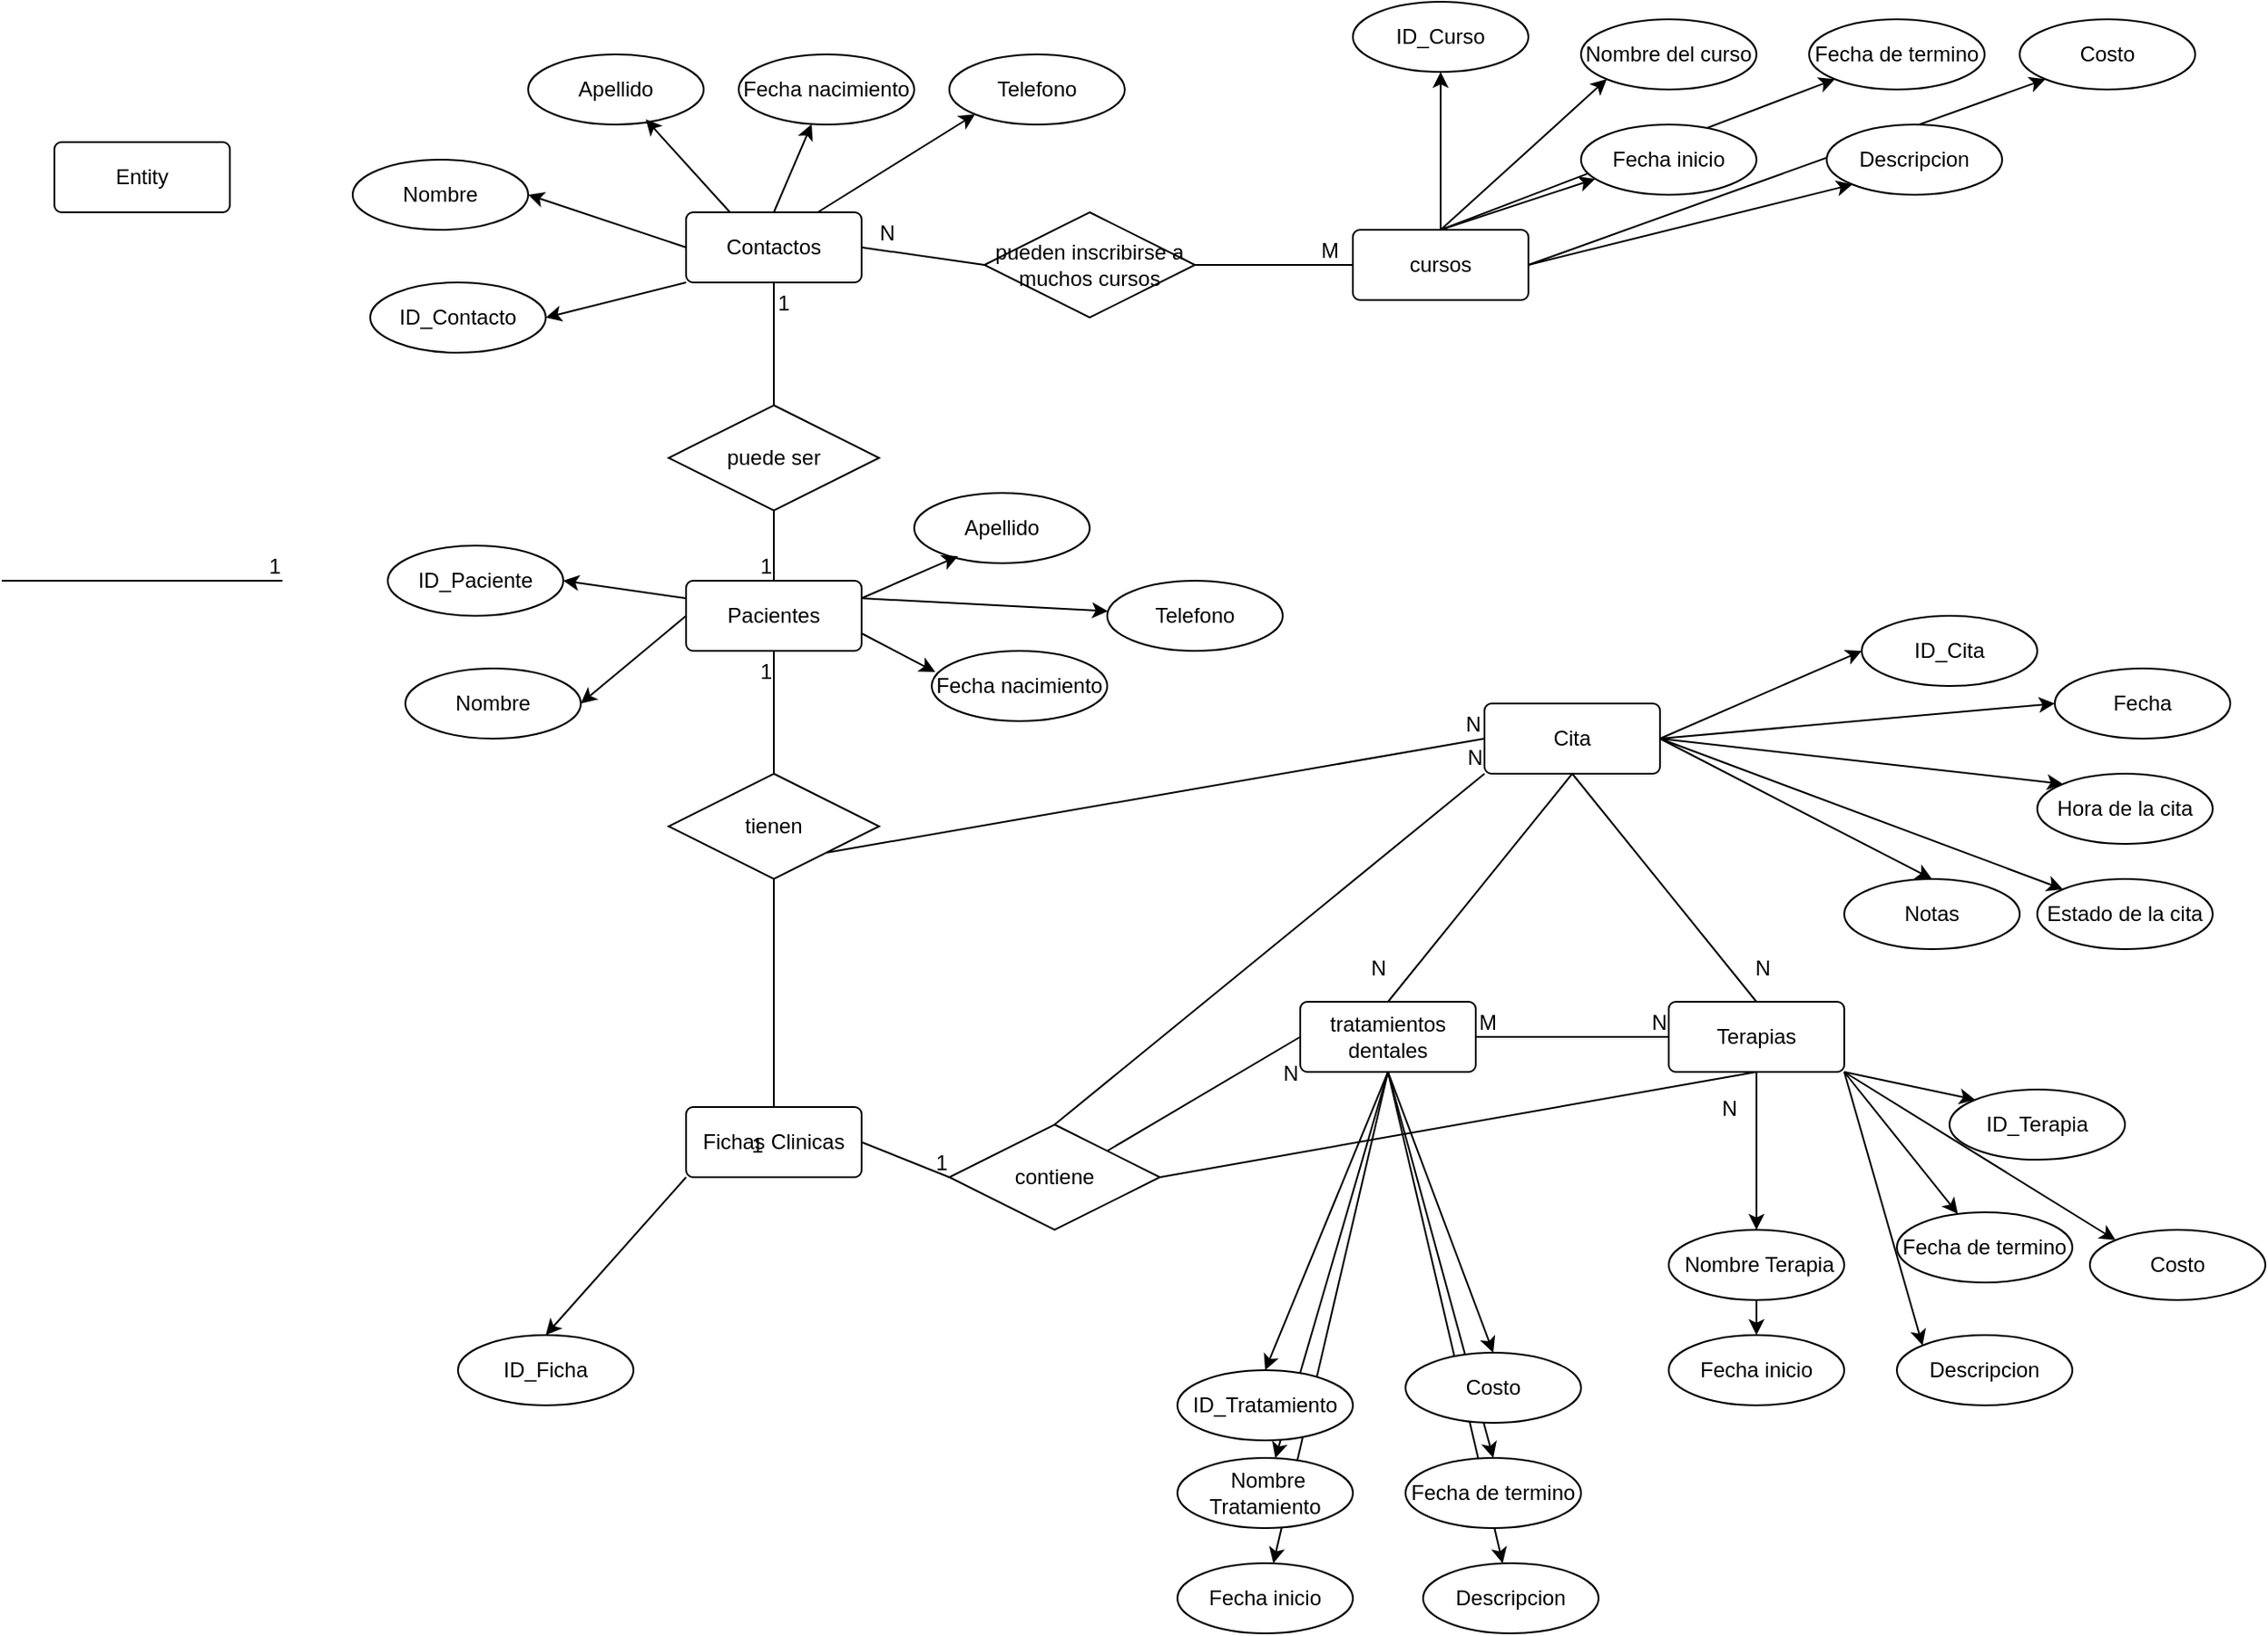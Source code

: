 <mxfile version="22.0.8" type="github">
  <diagram id="R2lEEEUBdFMjLlhIrx00" name="Page-1">
    <mxGraphModel dx="1141" dy="1843" grid="1" gridSize="10" guides="1" tooltips="1" connect="1" arrows="1" fold="1" page="1" pageScale="1" pageWidth="850" pageHeight="1100" math="0" shadow="0" extFonts="Permanent Marker^https://fonts.googleapis.com/css?family=Permanent+Marker">
      <root>
        <mxCell id="0" />
        <mxCell id="1" parent="0" />
        <mxCell id="35R6CT5CnZT7DFBrWVwO-1" value="Entity" style="rounded=1;arcSize=10;whiteSpace=wrap;html=1;align=center;" vertex="1" parent="1">
          <mxGeometry x="360" y="30" width="100" height="40" as="geometry" />
        </mxCell>
        <mxCell id="35R6CT5CnZT7DFBrWVwO-2" value="ID_Ficha" style="ellipse;whiteSpace=wrap;html=1;align=center;" vertex="1" parent="1">
          <mxGeometry x="590" y="710" width="100" height="40" as="geometry" />
        </mxCell>
        <mxCell id="35R6CT5CnZT7DFBrWVwO-3" value="tienen" style="shape=rhombus;perimeter=rhombusPerimeter;whiteSpace=wrap;html=1;align=center;" vertex="1" parent="1">
          <mxGeometry x="710" y="390" width="120" height="60" as="geometry" />
        </mxCell>
        <mxCell id="35R6CT5CnZT7DFBrWVwO-4" value="" style="endArrow=none;html=1;rounded=0;exitX=0.5;exitY=1;exitDx=0;exitDy=0;entryX=0.5;entryY=0;entryDx=0;entryDy=0;" edge="1" parent="1" source="35R6CT5CnZT7DFBrWVwO-36" target="35R6CT5CnZT7DFBrWVwO-12">
          <mxGeometry relative="1" as="geometry">
            <mxPoint x="360" y="219" as="sourcePoint" />
            <mxPoint x="520" y="219" as="targetPoint" />
          </mxGeometry>
        </mxCell>
        <mxCell id="35R6CT5CnZT7DFBrWVwO-5" value="1" style="resizable=0;html=1;whiteSpace=wrap;align=right;verticalAlign=bottom;" connectable="0" vertex="1" parent="35R6CT5CnZT7DFBrWVwO-4">
          <mxGeometry x="1" relative="1" as="geometry" />
        </mxCell>
        <mxCell id="35R6CT5CnZT7DFBrWVwO-34" style="edgeStyle=none;rounded=0;orthogonalLoop=1;jettySize=auto;html=1;exitX=0;exitY=1;exitDx=0;exitDy=0;entryX=0.5;entryY=0;entryDx=0;entryDy=0;" edge="1" parent="1" source="35R6CT5CnZT7DFBrWVwO-11" target="35R6CT5CnZT7DFBrWVwO-2">
          <mxGeometry relative="1" as="geometry" />
        </mxCell>
        <mxCell id="35R6CT5CnZT7DFBrWVwO-11" value="Fichas Clinicas" style="rounded=1;arcSize=10;whiteSpace=wrap;html=1;align=center;" vertex="1" parent="1">
          <mxGeometry x="720" y="580" width="100" height="40" as="geometry" />
        </mxCell>
        <mxCell id="35R6CT5CnZT7DFBrWVwO-157" style="edgeStyle=none;rounded=0;orthogonalLoop=1;jettySize=auto;html=1;exitX=1;exitY=0.25;exitDx=0;exitDy=0;" edge="1" parent="1" source="35R6CT5CnZT7DFBrWVwO-12" target="35R6CT5CnZT7DFBrWVwO-153">
          <mxGeometry relative="1" as="geometry" />
        </mxCell>
        <mxCell id="35R6CT5CnZT7DFBrWVwO-159" style="edgeStyle=none;rounded=0;orthogonalLoop=1;jettySize=auto;html=1;exitX=0;exitY=0.5;exitDx=0;exitDy=0;entryX=1;entryY=0.5;entryDx=0;entryDy=0;" edge="1" parent="1" source="35R6CT5CnZT7DFBrWVwO-12" target="35R6CT5CnZT7DFBrWVwO-158">
          <mxGeometry relative="1" as="geometry" />
        </mxCell>
        <mxCell id="35R6CT5CnZT7DFBrWVwO-160" style="edgeStyle=none;rounded=0;orthogonalLoop=1;jettySize=auto;html=1;exitX=0;exitY=0.25;exitDx=0;exitDy=0;entryX=1;entryY=0.5;entryDx=0;entryDy=0;" edge="1" parent="1" source="35R6CT5CnZT7DFBrWVwO-12" target="35R6CT5CnZT7DFBrWVwO-149">
          <mxGeometry relative="1" as="geometry" />
        </mxCell>
        <mxCell id="35R6CT5CnZT7DFBrWVwO-12" value="Pacientes" style="rounded=1;arcSize=10;whiteSpace=wrap;html=1;align=center;" vertex="1" parent="1">
          <mxGeometry x="720" y="280" width="100" height="40" as="geometry" />
        </mxCell>
        <mxCell id="35R6CT5CnZT7DFBrWVwO-136" style="edgeStyle=none;rounded=0;orthogonalLoop=1;jettySize=auto;html=1;exitX=0.5;exitY=1;exitDx=0;exitDy=0;" edge="1" parent="1" source="35R6CT5CnZT7DFBrWVwO-13" target="35R6CT5CnZT7DFBrWVwO-96">
          <mxGeometry relative="1" as="geometry" />
        </mxCell>
        <mxCell id="35R6CT5CnZT7DFBrWVwO-137" style="edgeStyle=none;rounded=0;orthogonalLoop=1;jettySize=auto;html=1;exitX=0.5;exitY=1;exitDx=0;exitDy=0;" edge="1" parent="1" source="35R6CT5CnZT7DFBrWVwO-13" target="35R6CT5CnZT7DFBrWVwO-97">
          <mxGeometry relative="1" as="geometry" />
        </mxCell>
        <mxCell id="35R6CT5CnZT7DFBrWVwO-138" style="edgeStyle=none;rounded=0;orthogonalLoop=1;jettySize=auto;html=1;exitX=1;exitY=1;exitDx=0;exitDy=0;entryX=0;entryY=0;entryDx=0;entryDy=0;" edge="1" parent="1" source="35R6CT5CnZT7DFBrWVwO-13" target="35R6CT5CnZT7DFBrWVwO-86">
          <mxGeometry relative="1" as="geometry" />
        </mxCell>
        <mxCell id="35R6CT5CnZT7DFBrWVwO-139" style="edgeStyle=none;rounded=0;orthogonalLoop=1;jettySize=auto;html=1;exitX=1;exitY=1;exitDx=0;exitDy=0;" edge="1" parent="1" source="35R6CT5CnZT7DFBrWVwO-13" target="35R6CT5CnZT7DFBrWVwO-93">
          <mxGeometry relative="1" as="geometry" />
        </mxCell>
        <mxCell id="35R6CT5CnZT7DFBrWVwO-140" style="edgeStyle=none;rounded=0;orthogonalLoop=1;jettySize=auto;html=1;exitX=1;exitY=1;exitDx=0;exitDy=0;entryX=0;entryY=0;entryDx=0;entryDy=0;" edge="1" parent="1" source="35R6CT5CnZT7DFBrWVwO-13" target="35R6CT5CnZT7DFBrWVwO-95">
          <mxGeometry relative="1" as="geometry" />
        </mxCell>
        <mxCell id="35R6CT5CnZT7DFBrWVwO-13" value="Terapias" style="rounded=1;arcSize=10;whiteSpace=wrap;html=1;align=center;" vertex="1" parent="1">
          <mxGeometry x="1280" y="520" width="100" height="40" as="geometry" />
        </mxCell>
        <mxCell id="35R6CT5CnZT7DFBrWVwO-79" style="edgeStyle=none;rounded=0;orthogonalLoop=1;jettySize=auto;html=1;exitX=0;exitY=1;exitDx=0;exitDy=0;entryX=1;entryY=0.5;entryDx=0;entryDy=0;" edge="1" parent="1" source="35R6CT5CnZT7DFBrWVwO-14" target="35R6CT5CnZT7DFBrWVwO-40">
          <mxGeometry relative="1" as="geometry" />
        </mxCell>
        <mxCell id="35R6CT5CnZT7DFBrWVwO-81" style="edgeStyle=none;rounded=0;orthogonalLoop=1;jettySize=auto;html=1;exitX=0;exitY=0.5;exitDx=0;exitDy=0;entryX=1;entryY=0.5;entryDx=0;entryDy=0;" edge="1" parent="1" source="35R6CT5CnZT7DFBrWVwO-14" target="35R6CT5CnZT7DFBrWVwO-41">
          <mxGeometry relative="1" as="geometry" />
        </mxCell>
        <mxCell id="35R6CT5CnZT7DFBrWVwO-83" style="edgeStyle=none;rounded=0;orthogonalLoop=1;jettySize=auto;html=1;exitX=0.5;exitY=0;exitDx=0;exitDy=0;" edge="1" parent="1" source="35R6CT5CnZT7DFBrWVwO-14" target="35R6CT5CnZT7DFBrWVwO-43">
          <mxGeometry relative="1" as="geometry" />
        </mxCell>
        <mxCell id="35R6CT5CnZT7DFBrWVwO-84" style="edgeStyle=none;rounded=0;orthogonalLoop=1;jettySize=auto;html=1;exitX=0.75;exitY=0;exitDx=0;exitDy=0;entryX=0;entryY=1;entryDx=0;entryDy=0;" edge="1" parent="1" source="35R6CT5CnZT7DFBrWVwO-14" target="35R6CT5CnZT7DFBrWVwO-44">
          <mxGeometry relative="1" as="geometry" />
        </mxCell>
        <mxCell id="35R6CT5CnZT7DFBrWVwO-14" value="Contactos" style="rounded=1;arcSize=10;whiteSpace=wrap;html=1;align=center;" vertex="1" parent="1">
          <mxGeometry x="720" y="70" width="100" height="40" as="geometry" />
        </mxCell>
        <mxCell id="35R6CT5CnZT7DFBrWVwO-142" style="edgeStyle=none;rounded=0;orthogonalLoop=1;jettySize=auto;html=1;exitX=0.5;exitY=1;exitDx=0;exitDy=0;entryX=0.5;entryY=1;entryDx=0;entryDy=0;" edge="1" parent="1" source="35R6CT5CnZT7DFBrWVwO-104" target="35R6CT5CnZT7DFBrWVwO-104">
          <mxGeometry relative="1" as="geometry" />
        </mxCell>
        <mxCell id="35R6CT5CnZT7DFBrWVwO-143" style="edgeStyle=none;rounded=0;orthogonalLoop=1;jettySize=auto;html=1;exitX=0.5;exitY=0;exitDx=0;exitDy=0;entryX=0.5;entryY=1;entryDx=0;entryDy=0;" edge="1" parent="1" source="35R6CT5CnZT7DFBrWVwO-16" target="35R6CT5CnZT7DFBrWVwO-104">
          <mxGeometry relative="1" as="geometry" />
        </mxCell>
        <mxCell id="35R6CT5CnZT7DFBrWVwO-144" style="edgeStyle=none;rounded=0;orthogonalLoop=1;jettySize=auto;html=1;exitX=0.5;exitY=0;exitDx=0;exitDy=0;entryX=0;entryY=1;entryDx=0;entryDy=0;" edge="1" parent="1" source="35R6CT5CnZT7DFBrWVwO-16" target="35R6CT5CnZT7DFBrWVwO-99">
          <mxGeometry relative="1" as="geometry" />
        </mxCell>
        <mxCell id="35R6CT5CnZT7DFBrWVwO-146" style="edgeStyle=none;rounded=0;orthogonalLoop=1;jettySize=auto;html=1;exitX=0.5;exitY=0;exitDx=0;exitDy=0;entryX=0;entryY=1;entryDx=0;entryDy=0;" edge="1" parent="1" source="35R6CT5CnZT7DFBrWVwO-16" target="35R6CT5CnZT7DFBrWVwO-101">
          <mxGeometry relative="1" as="geometry" />
        </mxCell>
        <mxCell id="35R6CT5CnZT7DFBrWVwO-148" style="edgeStyle=none;rounded=0;orthogonalLoop=1;jettySize=auto;html=1;exitX=1;exitY=0.5;exitDx=0;exitDy=0;entryX=0;entryY=1;entryDx=0;entryDy=0;" edge="1" parent="1" source="35R6CT5CnZT7DFBrWVwO-16" target="35R6CT5CnZT7DFBrWVwO-103">
          <mxGeometry relative="1" as="geometry" />
        </mxCell>
        <mxCell id="35R6CT5CnZT7DFBrWVwO-16" value="cursos" style="rounded=1;arcSize=10;whiteSpace=wrap;html=1;align=center;" vertex="1" parent="1">
          <mxGeometry x="1100" y="80" width="100" height="40" as="geometry" />
        </mxCell>
        <mxCell id="35R6CT5CnZT7DFBrWVwO-129" style="edgeStyle=none;rounded=0;orthogonalLoop=1;jettySize=auto;html=1;exitX=0.5;exitY=1;exitDx=0;exitDy=0;entryX=0.5;entryY=0;entryDx=0;entryDy=0;" edge="1" parent="1" source="35R6CT5CnZT7DFBrWVwO-17" target="35R6CT5CnZT7DFBrWVwO-85">
          <mxGeometry relative="1" as="geometry" />
        </mxCell>
        <mxCell id="35R6CT5CnZT7DFBrWVwO-130" style="edgeStyle=none;rounded=0;orthogonalLoop=1;jettySize=auto;html=1;exitX=0.5;exitY=1;exitDx=0;exitDy=0;entryX=0.5;entryY=0;entryDx=0;entryDy=0;" edge="1" parent="1" source="35R6CT5CnZT7DFBrWVwO-17" target="35R6CT5CnZT7DFBrWVwO-92">
          <mxGeometry relative="1" as="geometry" />
        </mxCell>
        <mxCell id="35R6CT5CnZT7DFBrWVwO-131" style="edgeStyle=none;rounded=0;orthogonalLoop=1;jettySize=auto;html=1;exitX=0.5;exitY=1;exitDx=0;exitDy=0;" edge="1" parent="1" source="35R6CT5CnZT7DFBrWVwO-17" target="35R6CT5CnZT7DFBrWVwO-88">
          <mxGeometry relative="1" as="geometry" />
        </mxCell>
        <mxCell id="35R6CT5CnZT7DFBrWVwO-132" style="edgeStyle=none;rounded=0;orthogonalLoop=1;jettySize=auto;html=1;exitX=0.5;exitY=1;exitDx=0;exitDy=0;entryX=0.5;entryY=0;entryDx=0;entryDy=0;" edge="1" parent="1" source="35R6CT5CnZT7DFBrWVwO-17" target="35R6CT5CnZT7DFBrWVwO-90">
          <mxGeometry relative="1" as="geometry" />
        </mxCell>
        <mxCell id="35R6CT5CnZT7DFBrWVwO-133" style="edgeStyle=none;rounded=0;orthogonalLoop=1;jettySize=auto;html=1;exitX=0.5;exitY=1;exitDx=0;exitDy=0;" edge="1" parent="1" source="35R6CT5CnZT7DFBrWVwO-17" target="35R6CT5CnZT7DFBrWVwO-89">
          <mxGeometry relative="1" as="geometry" />
        </mxCell>
        <mxCell id="35R6CT5CnZT7DFBrWVwO-134" style="edgeStyle=none;rounded=0;orthogonalLoop=1;jettySize=auto;html=1;exitX=0.5;exitY=1;exitDx=0;exitDy=0;" edge="1" parent="1" source="35R6CT5CnZT7DFBrWVwO-17" target="35R6CT5CnZT7DFBrWVwO-91">
          <mxGeometry relative="1" as="geometry" />
        </mxCell>
        <mxCell id="35R6CT5CnZT7DFBrWVwO-17" value="tratamientos dentales" style="rounded=1;arcSize=10;whiteSpace=wrap;html=1;align=center;" vertex="1" parent="1">
          <mxGeometry x="1070" y="520" width="100" height="40" as="geometry" />
        </mxCell>
        <mxCell id="35R6CT5CnZT7DFBrWVwO-50" style="edgeStyle=none;rounded=0;orthogonalLoop=1;jettySize=auto;html=1;exitX=1;exitY=0.5;exitDx=0;exitDy=0;entryX=0;entryY=0.5;entryDx=0;entryDy=0;" edge="1" parent="1" source="35R6CT5CnZT7DFBrWVwO-18" target="35R6CT5CnZT7DFBrWVwO-46">
          <mxGeometry relative="1" as="geometry" />
        </mxCell>
        <mxCell id="35R6CT5CnZT7DFBrWVwO-51" style="edgeStyle=none;rounded=0;orthogonalLoop=1;jettySize=auto;html=1;exitX=1;exitY=0.5;exitDx=0;exitDy=0;entryX=0;entryY=0;entryDx=0;entryDy=0;" edge="1" parent="1" source="35R6CT5CnZT7DFBrWVwO-18" target="35R6CT5CnZT7DFBrWVwO-48">
          <mxGeometry relative="1" as="geometry" />
        </mxCell>
        <mxCell id="35R6CT5CnZT7DFBrWVwO-52" style="edgeStyle=none;rounded=0;orthogonalLoop=1;jettySize=auto;html=1;exitX=1;exitY=0.5;exitDx=0;exitDy=0;entryX=0;entryY=0;entryDx=0;entryDy=0;" edge="1" parent="1" source="35R6CT5CnZT7DFBrWVwO-18" target="35R6CT5CnZT7DFBrWVwO-47">
          <mxGeometry relative="1" as="geometry" />
        </mxCell>
        <mxCell id="35R6CT5CnZT7DFBrWVwO-54" style="edgeStyle=none;rounded=0;orthogonalLoop=1;jettySize=auto;html=1;exitX=1;exitY=0.5;exitDx=0;exitDy=0;entryX=0.5;entryY=0;entryDx=0;entryDy=0;" edge="1" parent="1" source="35R6CT5CnZT7DFBrWVwO-18" target="35R6CT5CnZT7DFBrWVwO-53">
          <mxGeometry relative="1" as="geometry" />
        </mxCell>
        <mxCell id="35R6CT5CnZT7DFBrWVwO-18" value="Cita" style="rounded=1;arcSize=10;whiteSpace=wrap;html=1;align=center;" vertex="1" parent="1">
          <mxGeometry x="1175" y="350" width="100" height="40" as="geometry" />
        </mxCell>
        <mxCell id="35R6CT5CnZT7DFBrWVwO-19" value="" style="endArrow=none;html=1;rounded=0;entryX=0.5;entryY=1;entryDx=0;entryDy=0;" edge="1" parent="1" source="35R6CT5CnZT7DFBrWVwO-3" target="35R6CT5CnZT7DFBrWVwO-12">
          <mxGeometry relative="1" as="geometry">
            <mxPoint x="340" y="260" as="sourcePoint" />
            <mxPoint x="500" y="260" as="targetPoint" />
          </mxGeometry>
        </mxCell>
        <mxCell id="35R6CT5CnZT7DFBrWVwO-20" value="1" style="resizable=0;html=1;whiteSpace=wrap;align=right;verticalAlign=bottom;" connectable="0" vertex="1" parent="35R6CT5CnZT7DFBrWVwO-19">
          <mxGeometry x="1" relative="1" as="geometry">
            <mxPoint y="20" as="offset" />
          </mxGeometry>
        </mxCell>
        <mxCell id="35R6CT5CnZT7DFBrWVwO-21" value="" style="endArrow=none;html=1;rounded=0;exitX=1;exitY=1;exitDx=0;exitDy=0;entryX=0;entryY=0.5;entryDx=0;entryDy=0;" edge="1" parent="1" source="35R6CT5CnZT7DFBrWVwO-3" target="35R6CT5CnZT7DFBrWVwO-18">
          <mxGeometry relative="1" as="geometry">
            <mxPoint x="660" y="540" as="sourcePoint" />
            <mxPoint x="820" y="540" as="targetPoint" />
          </mxGeometry>
        </mxCell>
        <mxCell id="35R6CT5CnZT7DFBrWVwO-22" value="N" style="resizable=0;html=1;whiteSpace=wrap;align=right;verticalAlign=bottom;" connectable="0" vertex="1" parent="35R6CT5CnZT7DFBrWVwO-21">
          <mxGeometry x="1" relative="1" as="geometry" />
        </mxCell>
        <mxCell id="35R6CT5CnZT7DFBrWVwO-25" value="" style="endArrow=none;html=1;rounded=0;exitX=0.5;exitY=1;exitDx=0;exitDy=0;entryX=0.5;entryY=0;entryDx=0;entryDy=0;" edge="1" parent="1" source="35R6CT5CnZT7DFBrWVwO-3" target="35R6CT5CnZT7DFBrWVwO-11">
          <mxGeometry relative="1" as="geometry">
            <mxPoint x="340" y="260" as="sourcePoint" />
            <mxPoint x="500" y="260" as="targetPoint" />
          </mxGeometry>
        </mxCell>
        <mxCell id="35R6CT5CnZT7DFBrWVwO-26" value="1" style="resizable=0;html=1;whiteSpace=wrap;align=right;verticalAlign=bottom;" connectable="0" vertex="1" parent="35R6CT5CnZT7DFBrWVwO-25">
          <mxGeometry x="1" relative="1" as="geometry">
            <mxPoint x="-5" y="30" as="offset" />
          </mxGeometry>
        </mxCell>
        <mxCell id="35R6CT5CnZT7DFBrWVwO-36" value="puede ser" style="shape=rhombus;perimeter=rhombusPerimeter;whiteSpace=wrap;html=1;align=center;" vertex="1" parent="1">
          <mxGeometry x="710" y="180" width="120" height="60" as="geometry" />
        </mxCell>
        <mxCell id="35R6CT5CnZT7DFBrWVwO-37" value="" style="endArrow=none;html=1;rounded=0;entryX=0.5;entryY=1;entryDx=0;entryDy=0;exitX=0.5;exitY=0;exitDx=0;exitDy=0;" edge="1" parent="1" source="35R6CT5CnZT7DFBrWVwO-36" target="35R6CT5CnZT7DFBrWVwO-14">
          <mxGeometry relative="1" as="geometry">
            <mxPoint x="370" y="229" as="sourcePoint" />
            <mxPoint x="530" y="229" as="targetPoint" />
          </mxGeometry>
        </mxCell>
        <mxCell id="35R6CT5CnZT7DFBrWVwO-38" value="1" style="resizable=0;html=1;whiteSpace=wrap;align=right;verticalAlign=bottom;" connectable="0" vertex="1" parent="35R6CT5CnZT7DFBrWVwO-37">
          <mxGeometry x="1" relative="1" as="geometry">
            <mxPoint x="10" y="20" as="offset" />
          </mxGeometry>
        </mxCell>
        <mxCell id="35R6CT5CnZT7DFBrWVwO-39" style="edgeStyle=none;rounded=0;orthogonalLoop=1;jettySize=auto;html=1;exitX=0;exitY=1;exitDx=0;exitDy=0;" edge="1" parent="1" source="35R6CT5CnZT7DFBrWVwO-36" target="35R6CT5CnZT7DFBrWVwO-36">
          <mxGeometry relative="1" as="geometry" />
        </mxCell>
        <mxCell id="35R6CT5CnZT7DFBrWVwO-40" value="ID_Contacto" style="ellipse;whiteSpace=wrap;html=1;align=center;" vertex="1" parent="1">
          <mxGeometry x="540" y="110" width="100" height="40" as="geometry" />
        </mxCell>
        <mxCell id="35R6CT5CnZT7DFBrWVwO-41" value="Nombre" style="ellipse;whiteSpace=wrap;html=1;align=center;" vertex="1" parent="1">
          <mxGeometry x="530" y="40" width="100" height="40" as="geometry" />
        </mxCell>
        <mxCell id="35R6CT5CnZT7DFBrWVwO-42" value="Apellido" style="ellipse;whiteSpace=wrap;html=1;align=center;" vertex="1" parent="1">
          <mxGeometry x="630" y="-20" width="100" height="40" as="geometry" />
        </mxCell>
        <mxCell id="35R6CT5CnZT7DFBrWVwO-43" value="Fecha nacimiento" style="ellipse;whiteSpace=wrap;html=1;align=center;" vertex="1" parent="1">
          <mxGeometry x="750" y="-20" width="100" height="40" as="geometry" />
        </mxCell>
        <mxCell id="35R6CT5CnZT7DFBrWVwO-44" value="Telefono" style="ellipse;whiteSpace=wrap;html=1;align=center;" vertex="1" parent="1">
          <mxGeometry x="870" y="-20" width="100" height="40" as="geometry" />
        </mxCell>
        <mxCell id="35R6CT5CnZT7DFBrWVwO-45" value="ID_Cita" style="ellipse;whiteSpace=wrap;html=1;align=center;" vertex="1" parent="1">
          <mxGeometry x="1390" y="300" width="100" height="40" as="geometry" />
        </mxCell>
        <mxCell id="35R6CT5CnZT7DFBrWVwO-46" value="Fecha" style="ellipse;whiteSpace=wrap;html=1;align=center;" vertex="1" parent="1">
          <mxGeometry x="1500" y="330" width="100" height="40" as="geometry" />
        </mxCell>
        <mxCell id="35R6CT5CnZT7DFBrWVwO-47" value="Hora de la cita" style="ellipse;whiteSpace=wrap;html=1;align=center;" vertex="1" parent="1">
          <mxGeometry x="1490" y="390" width="100" height="40" as="geometry" />
        </mxCell>
        <mxCell id="35R6CT5CnZT7DFBrWVwO-48" value="Estado de la cita" style="ellipse;whiteSpace=wrap;html=1;align=center;" vertex="1" parent="1">
          <mxGeometry x="1490" y="450" width="100" height="40" as="geometry" />
        </mxCell>
        <mxCell id="35R6CT5CnZT7DFBrWVwO-49" style="edgeStyle=none;rounded=0;orthogonalLoop=1;jettySize=auto;html=1;exitX=1;exitY=0.5;exitDx=0;exitDy=0;entryX=0;entryY=0.5;entryDx=0;entryDy=0;" edge="1" parent="1" source="35R6CT5CnZT7DFBrWVwO-18" target="35R6CT5CnZT7DFBrWVwO-45">
          <mxGeometry relative="1" as="geometry" />
        </mxCell>
        <mxCell id="35R6CT5CnZT7DFBrWVwO-53" value="Notas" style="ellipse;whiteSpace=wrap;html=1;align=center;" vertex="1" parent="1">
          <mxGeometry x="1380" y="450" width="100" height="40" as="geometry" />
        </mxCell>
        <mxCell id="35R6CT5CnZT7DFBrWVwO-56" value="" style="endArrow=none;html=1;rounded=0;" edge="1" parent="1">
          <mxGeometry relative="1" as="geometry">
            <mxPoint x="330" y="280" as="sourcePoint" />
            <mxPoint x="490" y="280" as="targetPoint" />
          </mxGeometry>
        </mxCell>
        <mxCell id="35R6CT5CnZT7DFBrWVwO-57" value="1" style="resizable=0;html=1;whiteSpace=wrap;align=right;verticalAlign=bottom;" connectable="0" vertex="1" parent="35R6CT5CnZT7DFBrWVwO-56">
          <mxGeometry x="1" relative="1" as="geometry" />
        </mxCell>
        <mxCell id="35R6CT5CnZT7DFBrWVwO-68" value="" style="endArrow=none;html=1;rounded=0;exitX=0.5;exitY=1;exitDx=0;exitDy=0;entryX=0.5;entryY=0;entryDx=0;entryDy=0;" edge="1" parent="1" source="35R6CT5CnZT7DFBrWVwO-18" target="35R6CT5CnZT7DFBrWVwO-17">
          <mxGeometry relative="1" as="geometry">
            <mxPoint x="1060" y="340" as="sourcePoint" />
            <mxPoint x="1180" y="260" as="targetPoint" />
          </mxGeometry>
        </mxCell>
        <mxCell id="35R6CT5CnZT7DFBrWVwO-69" value="N" style="resizable=0;html=1;whiteSpace=wrap;align=right;verticalAlign=bottom;" connectable="0" vertex="1" parent="35R6CT5CnZT7DFBrWVwO-68">
          <mxGeometry x="1" relative="1" as="geometry">
            <mxPoint y="-10" as="offset" />
          </mxGeometry>
        </mxCell>
        <mxCell id="35R6CT5CnZT7DFBrWVwO-72" value="" style="endArrow=none;html=1;rounded=0;exitX=0;exitY=0.5;exitDx=0;exitDy=0;entryX=1;entryY=0.5;entryDx=0;entryDy=0;" edge="1" parent="1" source="35R6CT5CnZT7DFBrWVwO-71" target="35R6CT5CnZT7DFBrWVwO-14">
          <mxGeometry relative="1" as="geometry">
            <mxPoint x="870" y="89.5" as="sourcePoint" />
            <mxPoint x="1030" y="89.5" as="targetPoint" />
            <Array as="points" />
          </mxGeometry>
        </mxCell>
        <mxCell id="35R6CT5CnZT7DFBrWVwO-74" value="N" style="resizable=0;html=1;whiteSpace=wrap;align=right;verticalAlign=bottom;" connectable="0" vertex="1" parent="35R6CT5CnZT7DFBrWVwO-72">
          <mxGeometry x="1" relative="1" as="geometry">
            <mxPoint x="20" as="offset" />
          </mxGeometry>
        </mxCell>
        <mxCell id="35R6CT5CnZT7DFBrWVwO-76" value="" style="endArrow=none;html=1;rounded=0;exitX=0;exitY=0.5;exitDx=0;exitDy=0;entryX=1;entryY=0.5;entryDx=0;entryDy=0;" edge="1" parent="1" source="35R6CT5CnZT7DFBrWVwO-16" target="35R6CT5CnZT7DFBrWVwO-71">
          <mxGeometry relative="1" as="geometry">
            <mxPoint x="1070" y="90" as="sourcePoint" />
            <mxPoint x="820" y="90" as="targetPoint" />
            <Array as="points" />
          </mxGeometry>
        </mxCell>
        <mxCell id="35R6CT5CnZT7DFBrWVwO-77" value="M" style="resizable=0;html=1;whiteSpace=wrap;align=left;verticalAlign=bottom;" connectable="0" vertex="1" parent="35R6CT5CnZT7DFBrWVwO-76">
          <mxGeometry x="-1" relative="1" as="geometry">
            <mxPoint x="-20" as="offset" />
          </mxGeometry>
        </mxCell>
        <mxCell id="35R6CT5CnZT7DFBrWVwO-71" value="pueden inscribirse a muchos cursos" style="shape=rhombus;perimeter=rhombusPerimeter;whiteSpace=wrap;html=1;align=center;" vertex="1" parent="1">
          <mxGeometry x="890" y="70" width="120" height="60" as="geometry" />
        </mxCell>
        <mxCell id="35R6CT5CnZT7DFBrWVwO-82" style="edgeStyle=none;rounded=0;orthogonalLoop=1;jettySize=auto;html=1;exitX=0.25;exitY=0;exitDx=0;exitDy=0;entryX=0.67;entryY=0.925;entryDx=0;entryDy=0;entryPerimeter=0;" edge="1" parent="1" source="35R6CT5CnZT7DFBrWVwO-14" target="35R6CT5CnZT7DFBrWVwO-42">
          <mxGeometry relative="1" as="geometry" />
        </mxCell>
        <mxCell id="35R6CT5CnZT7DFBrWVwO-85" value="ID_Tratamiento" style="ellipse;whiteSpace=wrap;html=1;align=center;" vertex="1" parent="1">
          <mxGeometry x="1000" y="730" width="100" height="40" as="geometry" />
        </mxCell>
        <mxCell id="35R6CT5CnZT7DFBrWVwO-86" value="ID_Terapia" style="ellipse;whiteSpace=wrap;html=1;align=center;" vertex="1" parent="1">
          <mxGeometry x="1440" y="570" width="100" height="40" as="geometry" />
        </mxCell>
        <mxCell id="35R6CT5CnZT7DFBrWVwO-88" value="&amp;nbsp;Nombre Tratamiento" style="ellipse;whiteSpace=wrap;html=1;align=center;" vertex="1" parent="1">
          <mxGeometry x="1000" y="780" width="100" height="40" as="geometry" />
        </mxCell>
        <mxCell id="35R6CT5CnZT7DFBrWVwO-89" value="Fecha inicio" style="ellipse;whiteSpace=wrap;html=1;align=center;" vertex="1" parent="1">
          <mxGeometry x="1000" y="840" width="100" height="40" as="geometry" />
        </mxCell>
        <mxCell id="35R6CT5CnZT7DFBrWVwO-90" value="Fecha de termino" style="ellipse;whiteSpace=wrap;html=1;align=center;" vertex="1" parent="1">
          <mxGeometry x="1130" y="780" width="100" height="40" as="geometry" />
        </mxCell>
        <mxCell id="35R6CT5CnZT7DFBrWVwO-91" value="Descripcion" style="ellipse;whiteSpace=wrap;html=1;align=center;" vertex="1" parent="1">
          <mxGeometry x="1140" y="840" width="100" height="40" as="geometry" />
        </mxCell>
        <mxCell id="35R6CT5CnZT7DFBrWVwO-92" value="Costo" style="ellipse;whiteSpace=wrap;html=1;align=center;" vertex="1" parent="1">
          <mxGeometry x="1130" y="720" width="100" height="40" as="geometry" />
        </mxCell>
        <mxCell id="35R6CT5CnZT7DFBrWVwO-93" value="Fecha de termino" style="ellipse;whiteSpace=wrap;html=1;align=center;" vertex="1" parent="1">
          <mxGeometry x="1410" y="640" width="100" height="40" as="geometry" />
        </mxCell>
        <mxCell id="35R6CT5CnZT7DFBrWVwO-94" value="Descripcion" style="ellipse;whiteSpace=wrap;html=1;align=center;" vertex="1" parent="1">
          <mxGeometry x="1410" y="710" width="100" height="40" as="geometry" />
        </mxCell>
        <mxCell id="35R6CT5CnZT7DFBrWVwO-95" value="Costo" style="ellipse;whiteSpace=wrap;html=1;align=center;" vertex="1" parent="1">
          <mxGeometry x="1520" y="650" width="100" height="40" as="geometry" />
        </mxCell>
        <mxCell id="35R6CT5CnZT7DFBrWVwO-96" value="&amp;nbsp;Nombre Terapia" style="ellipse;whiteSpace=wrap;html=1;align=center;" vertex="1" parent="1">
          <mxGeometry x="1280" y="650" width="100" height="40" as="geometry" />
        </mxCell>
        <mxCell id="35R6CT5CnZT7DFBrWVwO-97" value="Fecha inicio" style="ellipse;whiteSpace=wrap;html=1;align=center;" vertex="1" parent="1">
          <mxGeometry x="1280" y="710" width="100" height="40" as="geometry" />
        </mxCell>
        <mxCell id="35R6CT5CnZT7DFBrWVwO-99" value="Nombre del curso" style="ellipse;whiteSpace=wrap;html=1;align=center;" vertex="1" parent="1">
          <mxGeometry x="1230" y="-40" width="100" height="40" as="geometry" />
        </mxCell>
        <mxCell id="35R6CT5CnZT7DFBrWVwO-100" value="Fecha inicio" style="ellipse;whiteSpace=wrap;html=1;align=center;" vertex="1" parent="1">
          <mxGeometry x="1230" y="20" width="100" height="40" as="geometry" />
        </mxCell>
        <mxCell id="35R6CT5CnZT7DFBrWVwO-101" value="Fecha de termino" style="ellipse;whiteSpace=wrap;html=1;align=center;" vertex="1" parent="1">
          <mxGeometry x="1360" y="-40" width="100" height="40" as="geometry" />
        </mxCell>
        <mxCell id="35R6CT5CnZT7DFBrWVwO-102" value="Descripcion" style="ellipse;whiteSpace=wrap;html=1;align=center;" vertex="1" parent="1">
          <mxGeometry x="1370" y="20" width="100" height="40" as="geometry" />
        </mxCell>
        <mxCell id="35R6CT5CnZT7DFBrWVwO-103" value="Costo" style="ellipse;whiteSpace=wrap;html=1;align=center;" vertex="1" parent="1">
          <mxGeometry x="1480" y="-40" width="100" height="40" as="geometry" />
        </mxCell>
        <mxCell id="35R6CT5CnZT7DFBrWVwO-104" value="ID_Curso" style="ellipse;whiteSpace=wrap;html=1;align=center;" vertex="1" parent="1">
          <mxGeometry x="1100" y="-50" width="100" height="40" as="geometry" />
        </mxCell>
        <mxCell id="35R6CT5CnZT7DFBrWVwO-110" value="" style="endArrow=none;html=1;rounded=0;exitX=0.5;exitY=1;exitDx=0;exitDy=0;entryX=0.5;entryY=0;entryDx=0;entryDy=0;" edge="1" parent="1" source="35R6CT5CnZT7DFBrWVwO-18" target="35R6CT5CnZT7DFBrWVwO-13">
          <mxGeometry relative="1" as="geometry">
            <mxPoint x="1235" y="400" as="sourcePoint" />
            <mxPoint x="1100" y="530" as="targetPoint" />
          </mxGeometry>
        </mxCell>
        <mxCell id="35R6CT5CnZT7DFBrWVwO-111" value="N" style="resizable=0;html=1;whiteSpace=wrap;align=right;verticalAlign=bottom;" connectable="0" vertex="1" parent="35R6CT5CnZT7DFBrWVwO-110">
          <mxGeometry x="1" relative="1" as="geometry">
            <mxPoint x="10" y="-10" as="offset" />
          </mxGeometry>
        </mxCell>
        <mxCell id="35R6CT5CnZT7DFBrWVwO-113" value="contiene" style="shape=rhombus;perimeter=rhombusPerimeter;whiteSpace=wrap;html=1;align=center;" vertex="1" parent="1">
          <mxGeometry x="870" y="590" width="120" height="60" as="geometry" />
        </mxCell>
        <mxCell id="35R6CT5CnZT7DFBrWVwO-114" value="" style="endArrow=none;html=1;rounded=0;exitX=1;exitY=0.5;exitDx=0;exitDy=0;entryX=0;entryY=0.5;entryDx=0;entryDy=0;" edge="1" parent="1" source="35R6CT5CnZT7DFBrWVwO-11" target="35R6CT5CnZT7DFBrWVwO-113">
          <mxGeometry relative="1" as="geometry">
            <mxPoint x="1000" y="540" as="sourcePoint" />
            <mxPoint x="1160" y="540" as="targetPoint" />
          </mxGeometry>
        </mxCell>
        <mxCell id="35R6CT5CnZT7DFBrWVwO-115" value="1" style="resizable=0;html=1;whiteSpace=wrap;align=right;verticalAlign=bottom;" connectable="0" vertex="1" parent="35R6CT5CnZT7DFBrWVwO-114">
          <mxGeometry x="1" relative="1" as="geometry" />
        </mxCell>
        <mxCell id="35R6CT5CnZT7DFBrWVwO-116" value="" style="endArrow=none;html=1;rounded=0;exitX=1;exitY=0;exitDx=0;exitDy=0;entryX=0;entryY=0.5;entryDx=0;entryDy=0;" edge="1" parent="1" source="35R6CT5CnZT7DFBrWVwO-113" target="35R6CT5CnZT7DFBrWVwO-17">
          <mxGeometry relative="1" as="geometry">
            <mxPoint x="1090" y="640" as="sourcePoint" />
            <mxPoint x="1250" y="640" as="targetPoint" />
          </mxGeometry>
        </mxCell>
        <mxCell id="35R6CT5CnZT7DFBrWVwO-117" value="N" style="resizable=0;html=1;whiteSpace=wrap;align=right;verticalAlign=bottom;" connectable="0" vertex="1" parent="35R6CT5CnZT7DFBrWVwO-116">
          <mxGeometry x="1" relative="1" as="geometry">
            <mxPoint y="30" as="offset" />
          </mxGeometry>
        </mxCell>
        <mxCell id="35R6CT5CnZT7DFBrWVwO-118" value="" style="endArrow=none;html=1;rounded=0;exitX=1;exitY=0.5;exitDx=0;exitDy=0;" edge="1" parent="1" source="35R6CT5CnZT7DFBrWVwO-113">
          <mxGeometry relative="1" as="geometry">
            <mxPoint x="1060" y="649.5" as="sourcePoint" />
            <mxPoint x="1330" y="560" as="targetPoint" />
          </mxGeometry>
        </mxCell>
        <mxCell id="35R6CT5CnZT7DFBrWVwO-119" value="N" style="resizable=0;html=1;whiteSpace=wrap;align=right;verticalAlign=bottom;" connectable="0" vertex="1" parent="35R6CT5CnZT7DFBrWVwO-118">
          <mxGeometry x="1" relative="1" as="geometry">
            <mxPoint x="-10" y="30" as="offset" />
          </mxGeometry>
        </mxCell>
        <mxCell id="35R6CT5CnZT7DFBrWVwO-124" value="" style="endArrow=none;html=1;rounded=0;exitX=0.5;exitY=0;exitDx=0;exitDy=0;entryX=0;entryY=1;entryDx=0;entryDy=0;" edge="1" parent="1" source="35R6CT5CnZT7DFBrWVwO-113" target="35R6CT5CnZT7DFBrWVwO-18">
          <mxGeometry relative="1" as="geometry">
            <mxPoint x="1000" y="440" as="sourcePoint" />
            <mxPoint x="1160" y="440" as="targetPoint" />
          </mxGeometry>
        </mxCell>
        <mxCell id="35R6CT5CnZT7DFBrWVwO-125" value="N" style="resizable=0;html=1;whiteSpace=wrap;align=right;verticalAlign=bottom;" connectable="0" vertex="1" parent="35R6CT5CnZT7DFBrWVwO-124">
          <mxGeometry x="1" relative="1" as="geometry" />
        </mxCell>
        <mxCell id="35R6CT5CnZT7DFBrWVwO-126" value="" style="endArrow=none;html=1;rounded=0;exitX=1;exitY=0.5;exitDx=0;exitDy=0;entryX=0;entryY=0.5;entryDx=0;entryDy=0;" edge="1" parent="1" source="35R6CT5CnZT7DFBrWVwO-17" target="35R6CT5CnZT7DFBrWVwO-13">
          <mxGeometry relative="1" as="geometry">
            <mxPoint x="1000" y="440" as="sourcePoint" />
            <mxPoint x="1160" y="440" as="targetPoint" />
          </mxGeometry>
        </mxCell>
        <mxCell id="35R6CT5CnZT7DFBrWVwO-127" value="M" style="resizable=0;html=1;whiteSpace=wrap;align=left;verticalAlign=bottom;" connectable="0" vertex="1" parent="35R6CT5CnZT7DFBrWVwO-126">
          <mxGeometry x="-1" relative="1" as="geometry" />
        </mxCell>
        <mxCell id="35R6CT5CnZT7DFBrWVwO-128" value="N" style="resizable=0;html=1;whiteSpace=wrap;align=right;verticalAlign=bottom;" connectable="0" vertex="1" parent="35R6CT5CnZT7DFBrWVwO-126">
          <mxGeometry x="1" relative="1" as="geometry" />
        </mxCell>
        <mxCell id="35R6CT5CnZT7DFBrWVwO-141" style="edgeStyle=none;rounded=0;orthogonalLoop=1;jettySize=auto;html=1;exitX=1;exitY=1;exitDx=0;exitDy=0;entryX=0;entryY=0;entryDx=0;entryDy=0;" edge="1" parent="1" source="35R6CT5CnZT7DFBrWVwO-13" target="35R6CT5CnZT7DFBrWVwO-94">
          <mxGeometry relative="1" as="geometry" />
        </mxCell>
        <mxCell id="35R6CT5CnZT7DFBrWVwO-145" style="edgeStyle=none;rounded=0;orthogonalLoop=1;jettySize=auto;html=1;exitX=0.5;exitY=0;exitDx=0;exitDy=0;entryX=0.08;entryY=0.775;entryDx=0;entryDy=0;entryPerimeter=0;" edge="1" parent="1" source="35R6CT5CnZT7DFBrWVwO-16" target="35R6CT5CnZT7DFBrWVwO-100">
          <mxGeometry relative="1" as="geometry" />
        </mxCell>
        <mxCell id="35R6CT5CnZT7DFBrWVwO-147" style="edgeStyle=none;rounded=0;orthogonalLoop=1;jettySize=auto;html=1;exitX=1;exitY=0.5;exitDx=0;exitDy=0;entryX=0;entryY=1;entryDx=0;entryDy=0;" edge="1" parent="1" source="35R6CT5CnZT7DFBrWVwO-16" target="35R6CT5CnZT7DFBrWVwO-102">
          <mxGeometry relative="1" as="geometry" />
        </mxCell>
        <mxCell id="35R6CT5CnZT7DFBrWVwO-149" value="ID_Paciente" style="ellipse;whiteSpace=wrap;html=1;align=center;" vertex="1" parent="1">
          <mxGeometry x="550" y="260" width="100" height="40" as="geometry" />
        </mxCell>
        <mxCell id="35R6CT5CnZT7DFBrWVwO-151" value="Apellido" style="ellipse;whiteSpace=wrap;html=1;align=center;" vertex="1" parent="1">
          <mxGeometry x="850" y="230" width="100" height="40" as="geometry" />
        </mxCell>
        <mxCell id="35R6CT5CnZT7DFBrWVwO-152" value="Fecha nacimiento" style="ellipse;whiteSpace=wrap;html=1;align=center;" vertex="1" parent="1">
          <mxGeometry x="860" y="320" width="100" height="40" as="geometry" />
        </mxCell>
        <mxCell id="35R6CT5CnZT7DFBrWVwO-153" value="Telefono" style="ellipse;whiteSpace=wrap;html=1;align=center;" vertex="1" parent="1">
          <mxGeometry x="960" y="280" width="100" height="40" as="geometry" />
        </mxCell>
        <mxCell id="35R6CT5CnZT7DFBrWVwO-155" style="edgeStyle=none;rounded=0;orthogonalLoop=1;jettySize=auto;html=1;exitX=1;exitY=0.25;exitDx=0;exitDy=0;entryX=0.25;entryY=0.9;entryDx=0;entryDy=0;entryPerimeter=0;" edge="1" parent="1" source="35R6CT5CnZT7DFBrWVwO-12" target="35R6CT5CnZT7DFBrWVwO-151">
          <mxGeometry relative="1" as="geometry" />
        </mxCell>
        <mxCell id="35R6CT5CnZT7DFBrWVwO-156" style="edgeStyle=none;rounded=0;orthogonalLoop=1;jettySize=auto;html=1;exitX=1;exitY=0.75;exitDx=0;exitDy=0;entryX=0.02;entryY=0.3;entryDx=0;entryDy=0;entryPerimeter=0;" edge="1" parent="1" source="35R6CT5CnZT7DFBrWVwO-12" target="35R6CT5CnZT7DFBrWVwO-152">
          <mxGeometry relative="1" as="geometry" />
        </mxCell>
        <mxCell id="35R6CT5CnZT7DFBrWVwO-158" value="Nombre" style="ellipse;whiteSpace=wrap;html=1;align=center;" vertex="1" parent="1">
          <mxGeometry x="560" y="330" width="100" height="40" as="geometry" />
        </mxCell>
      </root>
    </mxGraphModel>
  </diagram>
</mxfile>

